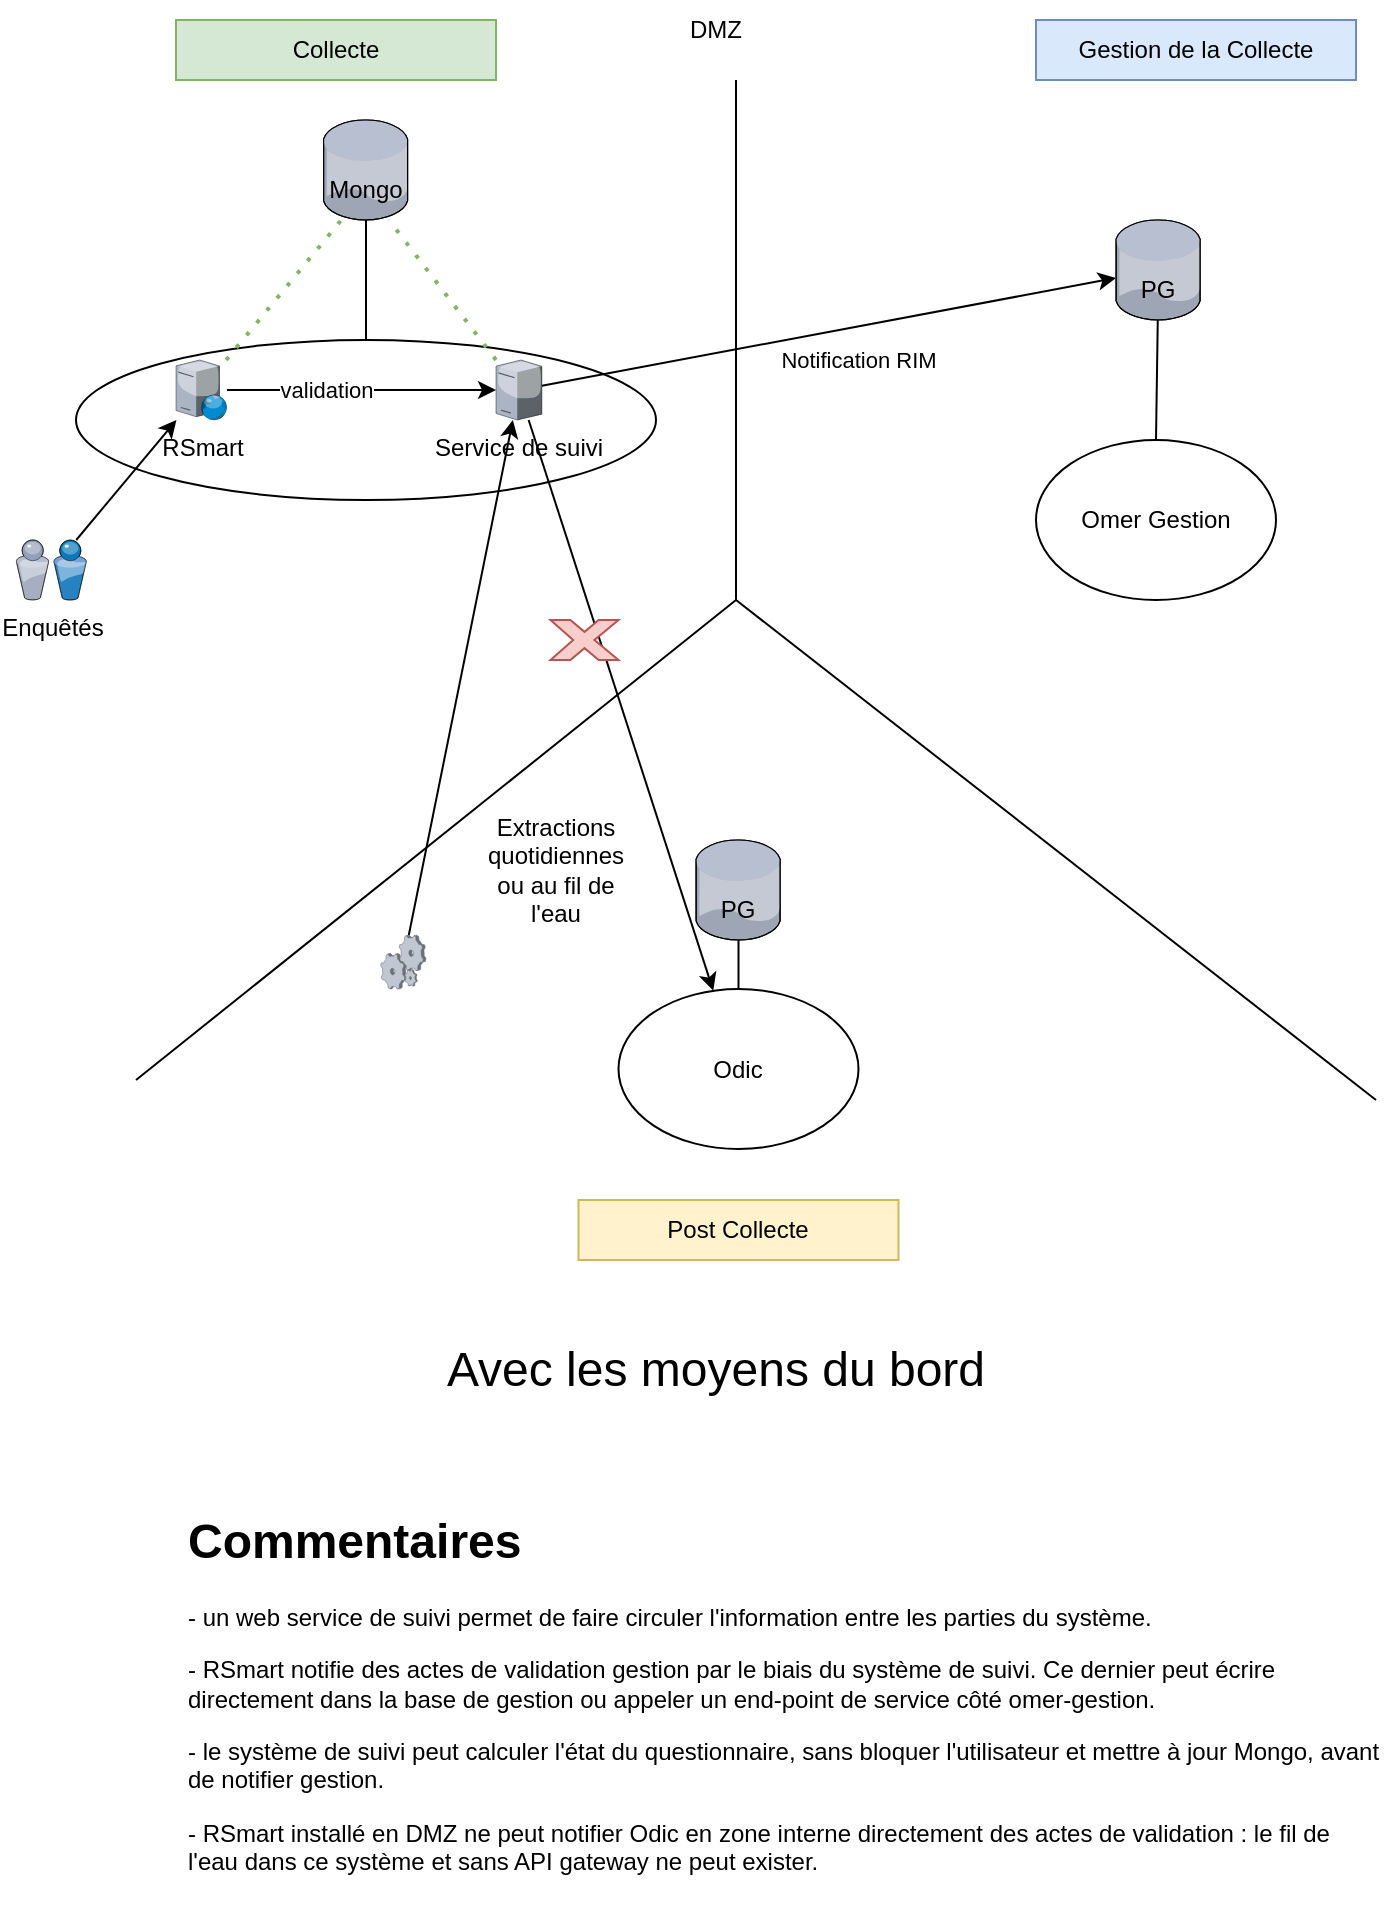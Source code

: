 <mxfile version="24.0.7" type="github">
  <diagram name="Page-1" id="Amw0FL5CEn6CEXGqxPnB">
    <mxGraphModel dx="989" dy="517" grid="1" gridSize="10" guides="1" tooltips="1" connect="1" arrows="1" fold="1" page="1" pageScale="1" pageWidth="827" pageHeight="1169" math="0" shadow="0">
      <root>
        <mxCell id="0" />
        <mxCell id="1" parent="0" />
        <mxCell id="JWrdjlkLizISWo3fTnx8-1" value="" style="endArrow=none;html=1;rounded=0;" edge="1" parent="1">
          <mxGeometry width="50" height="50" relative="1" as="geometry">
            <mxPoint x="390" y="310" as="sourcePoint" />
            <mxPoint x="390" y="50" as="targetPoint" />
          </mxGeometry>
        </mxCell>
        <mxCell id="JWrdjlkLizISWo3fTnx8-2" value="" style="endArrow=none;html=1;rounded=0;" edge="1" parent="1">
          <mxGeometry width="50" height="50" relative="1" as="geometry">
            <mxPoint x="90" y="550" as="sourcePoint" />
            <mxPoint x="390" y="310" as="targetPoint" />
          </mxGeometry>
        </mxCell>
        <mxCell id="JWrdjlkLizISWo3fTnx8-3" value="" style="endArrow=none;html=1;rounded=0;" edge="1" parent="1">
          <mxGeometry width="50" height="50" relative="1" as="geometry">
            <mxPoint x="710" y="560" as="sourcePoint" />
            <mxPoint x="390" y="310" as="targetPoint" />
          </mxGeometry>
        </mxCell>
        <mxCell id="JWrdjlkLizISWo3fTnx8-4" value="" style="verticalLabelPosition=bottom;sketch=0;aspect=fixed;html=1;verticalAlign=top;strokeColor=none;align=center;outlineConnect=0;shape=mxgraph.citrix.database;" vertex="1" parent="1">
          <mxGeometry x="580" y="120" width="42.5" height="50" as="geometry" />
        </mxCell>
        <mxCell id="JWrdjlkLizISWo3fTnx8-5" value="" style="verticalLabelPosition=bottom;sketch=0;aspect=fixed;html=1;verticalAlign=top;strokeColor=none;align=center;outlineConnect=0;shape=mxgraph.citrix.database;" vertex="1" parent="1">
          <mxGeometry x="183.75" y="70" width="42.5" height="50" as="geometry" />
        </mxCell>
        <mxCell id="JWrdjlkLizISWo3fTnx8-6" value="" style="verticalLabelPosition=bottom;sketch=0;aspect=fixed;html=1;verticalAlign=top;strokeColor=none;align=center;outlineConnect=0;shape=mxgraph.citrix.database;" vertex="1" parent="1">
          <mxGeometry x="370" y="430" width="42.5" height="50" as="geometry" />
        </mxCell>
        <mxCell id="JWrdjlkLizISWo3fTnx8-7" value="Gestion de la Collecte" style="text;html=1;align=center;verticalAlign=middle;whiteSpace=wrap;rounded=0;fillColor=#dae8fc;strokeColor=#6c8ebf;" vertex="1" parent="1">
          <mxGeometry x="540" y="20" width="160" height="30" as="geometry" />
        </mxCell>
        <mxCell id="JWrdjlkLizISWo3fTnx8-8" value="Collecte" style="text;html=1;align=center;verticalAlign=middle;whiteSpace=wrap;rounded=0;fillColor=#d5e8d4;strokeColor=#82b366;" vertex="1" parent="1">
          <mxGeometry x="110" y="20" width="160" height="30" as="geometry" />
        </mxCell>
        <mxCell id="JWrdjlkLizISWo3fTnx8-9" value="Post Collecte" style="text;html=1;align=center;verticalAlign=middle;whiteSpace=wrap;rounded=0;fillColor=#fff2cc;strokeColor=#d6b656;" vertex="1" parent="1">
          <mxGeometry x="311.25" y="610" width="160" height="30" as="geometry" />
        </mxCell>
        <mxCell id="JWrdjlkLizISWo3fTnx8-10" value="" style="ellipse;whiteSpace=wrap;html=1;" vertex="1" parent="1">
          <mxGeometry x="60" y="180" width="290" height="80" as="geometry" />
        </mxCell>
        <mxCell id="JWrdjlkLizISWo3fTnx8-11" value="Omer Gestion" style="ellipse;whiteSpace=wrap;html=1;" vertex="1" parent="1">
          <mxGeometry x="540" y="230" width="120" height="80" as="geometry" />
        </mxCell>
        <mxCell id="JWrdjlkLizISWo3fTnx8-12" value="Odic" style="ellipse;whiteSpace=wrap;html=1;" vertex="1" parent="1">
          <mxGeometry x="331.25" y="504.5" width="120" height="80" as="geometry" />
        </mxCell>
        <mxCell id="JWrdjlkLizISWo3fTnx8-13" value="" style="endArrow=none;html=1;rounded=0;" edge="1" parent="1" source="JWrdjlkLizISWo3fTnx8-12" target="JWrdjlkLizISWo3fTnx8-6">
          <mxGeometry width="50" height="50" relative="1" as="geometry">
            <mxPoint x="230" y="540" as="sourcePoint" />
            <mxPoint x="280" y="490" as="targetPoint" />
          </mxGeometry>
        </mxCell>
        <mxCell id="JWrdjlkLizISWo3fTnx8-14" value="" style="endArrow=none;html=1;rounded=0;exitX=0.5;exitY=0;exitDx=0;exitDy=0;" edge="1" parent="1" source="JWrdjlkLizISWo3fTnx8-10" target="JWrdjlkLizISWo3fTnx8-5">
          <mxGeometry width="50" height="50" relative="1" as="geometry">
            <mxPoint x="260" y="210" as="sourcePoint" />
            <mxPoint x="310" y="160" as="targetPoint" />
          </mxGeometry>
        </mxCell>
        <mxCell id="JWrdjlkLizISWo3fTnx8-15" value="" style="endArrow=none;html=1;rounded=0;exitX=0.5;exitY=0;exitDx=0;exitDy=0;" edge="1" parent="1" source="JWrdjlkLizISWo3fTnx8-11" target="JWrdjlkLizISWo3fTnx8-4">
          <mxGeometry width="50" height="50" relative="1" as="geometry">
            <mxPoint x="490" y="240" as="sourcePoint" />
            <mxPoint x="540" y="190" as="targetPoint" />
          </mxGeometry>
        </mxCell>
        <mxCell id="JWrdjlkLizISWo3fTnx8-20" value="DMZ" style="text;html=1;align=center;verticalAlign=middle;whiteSpace=wrap;rounded=0;" vertex="1" parent="1">
          <mxGeometry x="350" y="10" width="60" height="30" as="geometry" />
        </mxCell>
        <mxCell id="JWrdjlkLizISWo3fTnx8-21" value="RSmart" style="verticalLabelPosition=bottom;sketch=0;aspect=fixed;html=1;verticalAlign=top;strokeColor=none;align=center;outlineConnect=0;shape=mxgraph.citrix.web_server;" vertex="1" parent="1">
          <mxGeometry x="110" y="190" width="25.5" height="30" as="geometry" />
        </mxCell>
        <mxCell id="JWrdjlkLizISWo3fTnx8-22" value="Service de suivi" style="verticalLabelPosition=bottom;sketch=0;aspect=fixed;html=1;verticalAlign=top;strokeColor=none;align=center;outlineConnect=0;shape=mxgraph.citrix.license_server;" vertex="1" parent="1">
          <mxGeometry x="270" y="190" width="22.94" height="30" as="geometry" />
        </mxCell>
        <mxCell id="JWrdjlkLizISWo3fTnx8-24" value="" style="endArrow=classic;html=1;rounded=0;" edge="1" parent="1" source="JWrdjlkLizISWo3fTnx8-21" target="JWrdjlkLizISWo3fTnx8-22">
          <mxGeometry width="50" height="50" relative="1" as="geometry">
            <mxPoint x="160" y="250" as="sourcePoint" />
            <mxPoint x="210" y="200" as="targetPoint" />
          </mxGeometry>
        </mxCell>
        <mxCell id="JWrdjlkLizISWo3fTnx8-25" value="validation" style="edgeLabel;html=1;align=center;verticalAlign=middle;resizable=0;points=[];" vertex="1" connectable="0" parent="JWrdjlkLizISWo3fTnx8-24">
          <mxGeometry x="-0.263" relative="1" as="geometry">
            <mxPoint as="offset" />
          </mxGeometry>
        </mxCell>
        <mxCell id="JWrdjlkLizISWo3fTnx8-26" value="" style="endArrow=classic;html=1;rounded=0;" edge="1" parent="1" source="JWrdjlkLizISWo3fTnx8-22" target="JWrdjlkLizISWo3fTnx8-4">
          <mxGeometry width="50" height="50" relative="1" as="geometry">
            <mxPoint x="330" y="210" as="sourcePoint" />
            <mxPoint x="380" y="160" as="targetPoint" />
          </mxGeometry>
        </mxCell>
        <mxCell id="JWrdjlkLizISWo3fTnx8-27" value="Notification RIM" style="edgeLabel;html=1;align=center;verticalAlign=middle;resizable=0;points=[];" vertex="1" connectable="0" parent="JWrdjlkLizISWo3fTnx8-26">
          <mxGeometry x="-0.026" relative="1" as="geometry">
            <mxPoint x="18" y="13" as="offset" />
          </mxGeometry>
        </mxCell>
        <mxCell id="JWrdjlkLizISWo3fTnx8-28" value="Mongo" style="text;html=1;align=center;verticalAlign=middle;whiteSpace=wrap;rounded=0;" vertex="1" parent="1">
          <mxGeometry x="175" y="90" width="60" height="30" as="geometry" />
        </mxCell>
        <mxCell id="JWrdjlkLizISWo3fTnx8-29" value="PG" style="text;html=1;align=center;verticalAlign=middle;whiteSpace=wrap;rounded=0;" vertex="1" parent="1">
          <mxGeometry x="361.25" y="450" width="60" height="30" as="geometry" />
        </mxCell>
        <mxCell id="JWrdjlkLizISWo3fTnx8-31" value="PG" style="text;html=1;align=center;verticalAlign=middle;whiteSpace=wrap;rounded=0;" vertex="1" parent="1">
          <mxGeometry x="571.25" y="140" width="60" height="30" as="geometry" />
        </mxCell>
        <mxCell id="JWrdjlkLizISWo3fTnx8-32" value="" style="endArrow=classic;html=1;rounded=0;" edge="1" parent="1" source="JWrdjlkLizISWo3fTnx8-22" target="JWrdjlkLizISWo3fTnx8-12">
          <mxGeometry width="50" height="50" relative="1" as="geometry">
            <mxPoint x="240" y="360" as="sourcePoint" />
            <mxPoint x="290" y="310" as="targetPoint" />
          </mxGeometry>
        </mxCell>
        <mxCell id="JWrdjlkLizISWo3fTnx8-33" value="" style="verticalLabelPosition=bottom;sketch=0;aspect=fixed;html=1;verticalAlign=top;strokeColor=none;align=center;outlineConnect=0;shape=mxgraph.citrix.process;" vertex="1" parent="1">
          <mxGeometry x="212.35" y="477.5" width="22.65" height="27" as="geometry" />
        </mxCell>
        <mxCell id="JWrdjlkLizISWo3fTnx8-34" value="" style="endArrow=classic;html=1;rounded=0;" edge="1" parent="1" source="JWrdjlkLizISWo3fTnx8-33" target="JWrdjlkLizISWo3fTnx8-22">
          <mxGeometry width="50" height="50" relative="1" as="geometry">
            <mxPoint x="190" y="400" as="sourcePoint" />
            <mxPoint x="240" y="350" as="targetPoint" />
          </mxGeometry>
        </mxCell>
        <mxCell id="JWrdjlkLizISWo3fTnx8-35" value="Extractions quotidiennes ou au fil de l&#39;eau" style="text;html=1;align=center;verticalAlign=middle;whiteSpace=wrap;rounded=0;" vertex="1" parent="1">
          <mxGeometry x="270" y="430" width="60" height="30" as="geometry" />
        </mxCell>
        <mxCell id="JWrdjlkLizISWo3fTnx8-37" value="Enquêtés" style="verticalLabelPosition=bottom;sketch=0;aspect=fixed;html=1;verticalAlign=top;strokeColor=none;align=center;outlineConnect=0;shape=mxgraph.citrix.users;" vertex="1" parent="1">
          <mxGeometry x="30" y="280" width="35.18" height="30" as="geometry" />
        </mxCell>
        <mxCell id="JWrdjlkLizISWo3fTnx8-38" value="" style="endArrow=classic;html=1;rounded=0;" edge="1" parent="1" source="JWrdjlkLizISWo3fTnx8-37" target="JWrdjlkLizISWo3fTnx8-21">
          <mxGeometry width="50" height="50" relative="1" as="geometry">
            <mxPoint x="70" y="170" as="sourcePoint" />
            <mxPoint x="120" y="120" as="targetPoint" />
          </mxGeometry>
        </mxCell>
        <mxCell id="JWrdjlkLizISWo3fTnx8-39" value="" style="endArrow=none;dashed=1;html=1;dashPattern=1 3;strokeWidth=2;rounded=0;fillColor=#d5e8d4;strokeColor=#82b366;" edge="1" parent="1" source="JWrdjlkLizISWo3fTnx8-21" target="JWrdjlkLizISWo3fTnx8-28">
          <mxGeometry width="50" height="50" relative="1" as="geometry">
            <mxPoint x="110" y="150" as="sourcePoint" />
            <mxPoint x="160" y="100" as="targetPoint" />
          </mxGeometry>
        </mxCell>
        <mxCell id="JWrdjlkLizISWo3fTnx8-40" value="" style="endArrow=none;dashed=1;html=1;dashPattern=1 3;strokeWidth=2;rounded=0;fillColor=#d5e8d4;strokeColor=#82b366;" edge="1" parent="1" source="JWrdjlkLizISWo3fTnx8-22" target="JWrdjlkLizISWo3fTnx8-28">
          <mxGeometry width="50" height="50" relative="1" as="geometry">
            <mxPoint x="145" y="200" as="sourcePoint" />
            <mxPoint x="203" y="130" as="targetPoint" />
          </mxGeometry>
        </mxCell>
        <mxCell id="JWrdjlkLizISWo3fTnx8-42" value="&lt;h1 style=&quot;margin-top: 0px;&quot;&gt;Commentaires&lt;/h1&gt;&lt;p&gt;- un web service de suivi permet de faire circuler l&#39;information entre les parties du système.&lt;/p&gt;&lt;p&gt;- RSmart notifie des actes de validation gestion par le biais du système de suivi. Ce dernier peut écrire directement dans la base de gestion ou appeler un end-point de service côté omer-gestion.&lt;/p&gt;&lt;p&gt;- le système de suivi peut calculer l&#39;état du questionnaire, sans bloquer l&#39;utilisateur et mettre à jour Mongo, avant de notifier gestion.&lt;/p&gt;&lt;p&gt;- RSmart installé en DMZ ne peut notifier Odic en zone interne directement des actes de validation : le fil de l&#39;eau dans ce système et sans API gateway ne peut exister.&lt;/p&gt;&lt;p&gt;- Un batch quotidien retire 200 000 questionnaires quotidiens, comme dans le système actuel et notifie le système de suivi pour qu&#39;il efface&lt;/p&gt;" style="text;html=1;whiteSpace=wrap;overflow=hidden;rounded=0;" vertex="1" parent="1">
          <mxGeometry x="114" y="760" width="598.53" height="200" as="geometry" />
        </mxCell>
        <mxCell id="JWrdjlkLizISWo3fTnx8-43" value="Avec les moyens du bord" style="text;html=1;align=center;verticalAlign=middle;whiteSpace=wrap;rounded=0;fontSize=24;" vertex="1" parent="1">
          <mxGeometry x="190" y="680" width="380" height="30" as="geometry" />
        </mxCell>
        <mxCell id="JWrdjlkLizISWo3fTnx8-45" value="" style="verticalLabelPosition=bottom;verticalAlign=top;html=1;shape=mxgraph.basic.x;fillColor=#f8cecc;strokeColor=#b85450;" vertex="1" parent="1">
          <mxGeometry x="297.25" y="320" width="34" height="20" as="geometry" />
        </mxCell>
      </root>
    </mxGraphModel>
  </diagram>
</mxfile>
